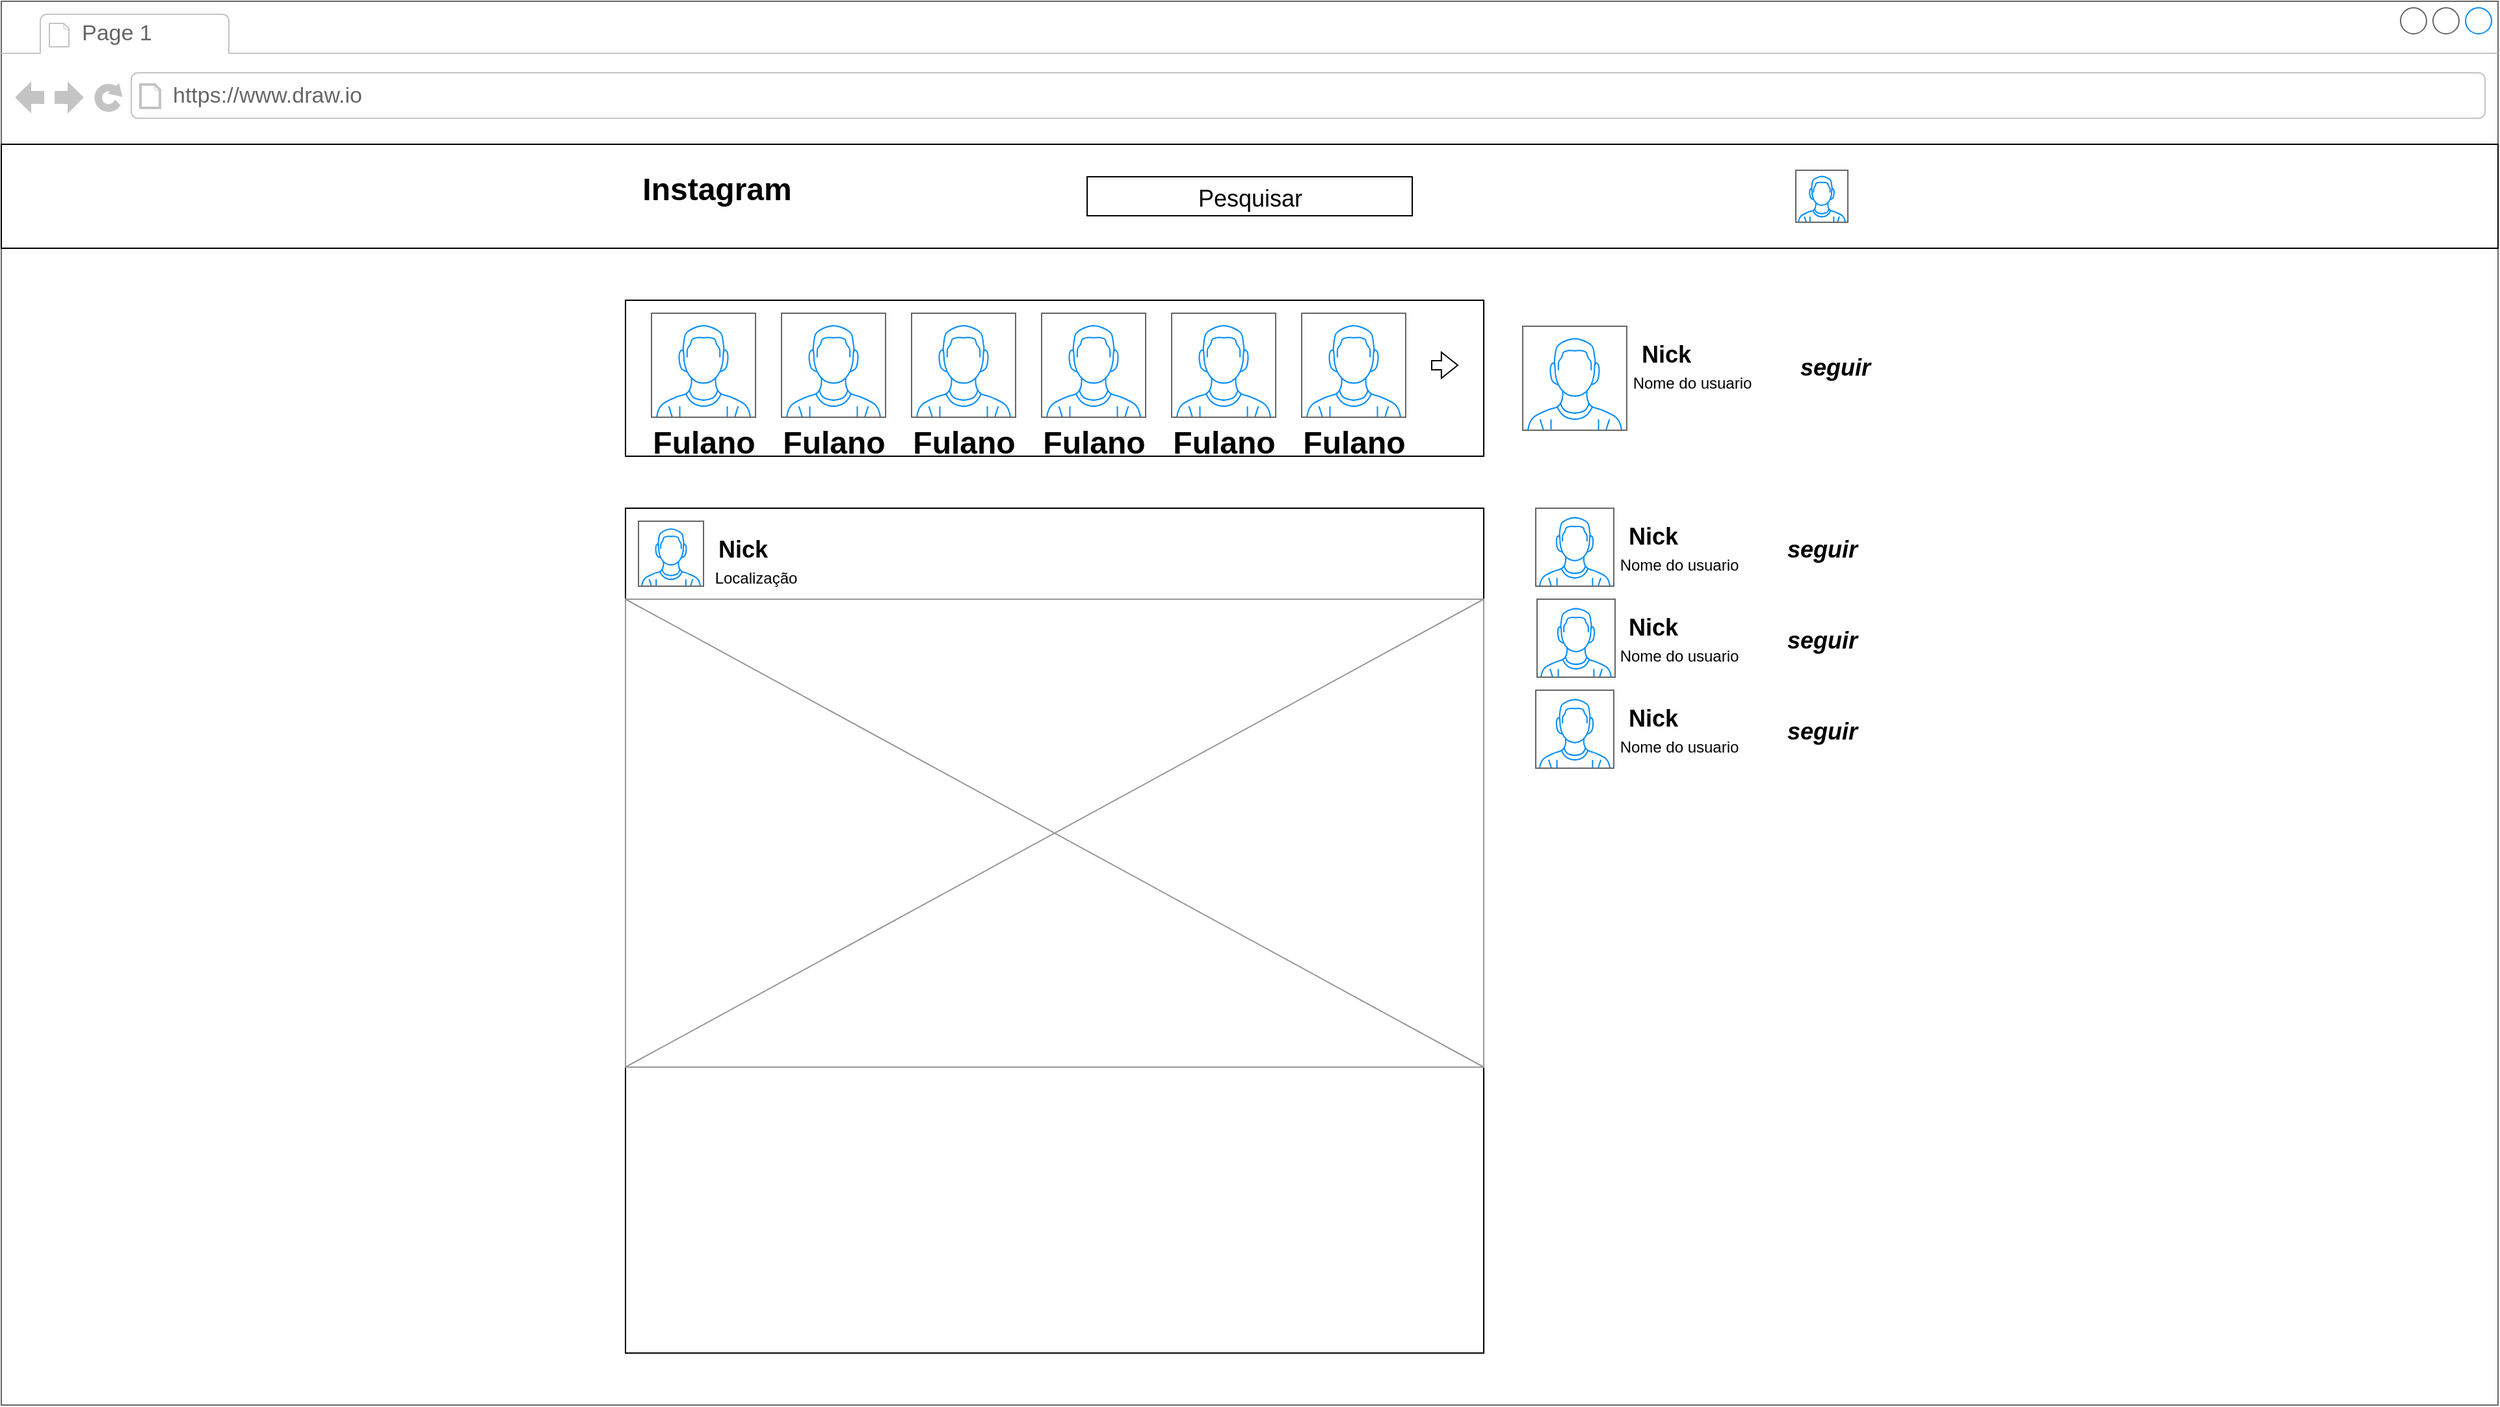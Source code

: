 <mxfile version="14.4.7" type="github">
  <diagram id="piDafpqhtRUU5qUU-vj8" name="Page-1">
    <mxGraphModel dx="2374" dy="1134" grid="1" gridSize="10" guides="1" tooltips="1" connect="1" arrows="1" fold="1" page="1" pageScale="1" pageWidth="827" pageHeight="1169" math="0" shadow="0">
      <root>
        <mxCell id="0" />
        <mxCell id="1" parent="0" />
        <mxCell id="4rWkRKcFM0BYtaD7CyUO-1" value="" style="strokeWidth=1;shadow=0;dashed=0;align=center;html=1;shape=mxgraph.mockup.containers.browserWindow;rSize=0;strokeColor=#666666;strokeColor2=#008cff;strokeColor3=#c4c4c4;mainText=,;recursiveResize=0;" vertex="1" parent="1">
          <mxGeometry width="1920" height="1080" as="geometry" />
        </mxCell>
        <mxCell id="4rWkRKcFM0BYtaD7CyUO-2" value="Page 1" style="strokeWidth=1;shadow=0;dashed=0;align=center;html=1;shape=mxgraph.mockup.containers.anchor;fontSize=17;fontColor=#666666;align=left;" vertex="1" parent="4rWkRKcFM0BYtaD7CyUO-1">
          <mxGeometry x="60" y="12" width="110" height="26" as="geometry" />
        </mxCell>
        <mxCell id="4rWkRKcFM0BYtaD7CyUO-3" value="https://www.draw.io" style="strokeWidth=1;shadow=0;dashed=0;align=center;html=1;shape=mxgraph.mockup.containers.anchor;rSize=0;fontSize=17;fontColor=#666666;align=left;" vertex="1" parent="4rWkRKcFM0BYtaD7CyUO-1">
          <mxGeometry x="130" y="60" width="250" height="26" as="geometry" />
        </mxCell>
        <mxCell id="4rWkRKcFM0BYtaD7CyUO-4" value="" style="rounded=0;whiteSpace=wrap;html=1;" vertex="1" parent="4rWkRKcFM0BYtaD7CyUO-1">
          <mxGeometry y="110" width="1920" height="80" as="geometry" />
        </mxCell>
        <mxCell id="4rWkRKcFM0BYtaD7CyUO-6" value="" style="rounded=0;whiteSpace=wrap;html=1;" vertex="1" parent="4rWkRKcFM0BYtaD7CyUO-1">
          <mxGeometry x="835" y="135" width="250" height="30" as="geometry" />
        </mxCell>
        <mxCell id="4rWkRKcFM0BYtaD7CyUO-8" value="Instagram" style="text;strokeColor=none;fillColor=none;html=1;fontSize=24;fontStyle=1;verticalAlign=middle;align=center;" vertex="1" parent="4rWkRKcFM0BYtaD7CyUO-1">
          <mxGeometry x="500" y="125" width="100" height="40" as="geometry" />
        </mxCell>
        <mxCell id="4rWkRKcFM0BYtaD7CyUO-9" value="" style="verticalLabelPosition=bottom;shadow=0;dashed=0;align=center;html=1;verticalAlign=top;strokeWidth=1;shape=mxgraph.mockup.containers.userMale;strokeColor=#666666;strokeColor2=#008cff;" vertex="1" parent="4rWkRKcFM0BYtaD7CyUO-1">
          <mxGeometry x="1380" y="130" width="40" height="40" as="geometry" />
        </mxCell>
        <mxCell id="4rWkRKcFM0BYtaD7CyUO-10" value="" style="rounded=0;whiteSpace=wrap;html=1;" vertex="1" parent="4rWkRKcFM0BYtaD7CyUO-1">
          <mxGeometry x="480" y="230" width="660" height="120" as="geometry" />
        </mxCell>
        <mxCell id="4rWkRKcFM0BYtaD7CyUO-11" value="" style="strokeWidth=1;shadow=0;dashed=0;align=center;html=1;shape=mxgraph.mockup.containers.browserWindow;rSize=0;strokeColor=#666666;strokeColor2=#008cff;strokeColor3=#c4c4c4;mainText=,;recursiveResize=0;" vertex="1" parent="4rWkRKcFM0BYtaD7CyUO-1">
          <mxGeometry width="1920" height="1080" as="geometry" />
        </mxCell>
        <mxCell id="4rWkRKcFM0BYtaD7CyUO-12" value="Page 1" style="strokeWidth=1;shadow=0;dashed=0;align=center;html=1;shape=mxgraph.mockup.containers.anchor;fontSize=17;fontColor=#666666;align=left;" vertex="1" parent="4rWkRKcFM0BYtaD7CyUO-11">
          <mxGeometry x="60" y="12" width="110" height="26" as="geometry" />
        </mxCell>
        <mxCell id="4rWkRKcFM0BYtaD7CyUO-13" value="https://www.draw.io" style="strokeWidth=1;shadow=0;dashed=0;align=center;html=1;shape=mxgraph.mockup.containers.anchor;rSize=0;fontSize=17;fontColor=#666666;align=left;" vertex="1" parent="4rWkRKcFM0BYtaD7CyUO-11">
          <mxGeometry x="130" y="60" width="250" height="26" as="geometry" />
        </mxCell>
        <mxCell id="4rWkRKcFM0BYtaD7CyUO-14" value="" style="rounded=0;whiteSpace=wrap;html=1;" vertex="1" parent="4rWkRKcFM0BYtaD7CyUO-11">
          <mxGeometry y="110" width="1920" height="80" as="geometry" />
        </mxCell>
        <mxCell id="4rWkRKcFM0BYtaD7CyUO-15" value="" style="rounded=0;whiteSpace=wrap;html=1;" vertex="1" parent="4rWkRKcFM0BYtaD7CyUO-11">
          <mxGeometry x="835" y="135" width="250" height="30" as="geometry" />
        </mxCell>
        <mxCell id="4rWkRKcFM0BYtaD7CyUO-16" value="Instagram" style="text;strokeColor=none;fillColor=none;html=1;fontSize=24;fontStyle=1;verticalAlign=middle;align=center;" vertex="1" parent="4rWkRKcFM0BYtaD7CyUO-11">
          <mxGeometry x="500" y="125" width="100" height="40" as="geometry" />
        </mxCell>
        <mxCell id="4rWkRKcFM0BYtaD7CyUO-17" value="" style="verticalLabelPosition=bottom;shadow=0;dashed=0;align=center;html=1;verticalAlign=top;strokeWidth=1;shape=mxgraph.mockup.containers.userMale;strokeColor=#666666;strokeColor2=#008cff;" vertex="1" parent="4rWkRKcFM0BYtaD7CyUO-11">
          <mxGeometry x="1380" y="130" width="40" height="40" as="geometry" />
        </mxCell>
        <mxCell id="4rWkRKcFM0BYtaD7CyUO-18" value="" style="rounded=0;whiteSpace=wrap;html=1;" vertex="1" parent="4rWkRKcFM0BYtaD7CyUO-11">
          <mxGeometry x="480" y="230" width="660" height="120" as="geometry" />
        </mxCell>
        <mxCell id="4rWkRKcFM0BYtaD7CyUO-19" value="" style="rounded=0;whiteSpace=wrap;html=1;" vertex="1" parent="4rWkRKcFM0BYtaD7CyUO-11">
          <mxGeometry x="480" y="390" width="660" height="650" as="geometry" />
        </mxCell>
        <mxCell id="4rWkRKcFM0BYtaD7CyUO-20" value="" style="verticalLabelPosition=bottom;shadow=0;dashed=0;align=center;html=1;verticalAlign=top;strokeWidth=1;shape=mxgraph.mockup.containers.userMale;strokeColor=#666666;strokeColor2=#008cff;" vertex="1" parent="4rWkRKcFM0BYtaD7CyUO-11">
          <mxGeometry x="1170" y="250" width="80" height="80" as="geometry" />
        </mxCell>
        <mxCell id="4rWkRKcFM0BYtaD7CyUO-21" value="" style="verticalLabelPosition=bottom;shadow=0;dashed=0;align=center;html=1;verticalAlign=top;strokeWidth=1;shape=mxgraph.mockup.containers.userMale;strokeColor=#666666;strokeColor2=#008cff;" vertex="1" parent="4rWkRKcFM0BYtaD7CyUO-11">
          <mxGeometry x="1180" y="390" width="60" height="60" as="geometry" />
        </mxCell>
        <mxCell id="4rWkRKcFM0BYtaD7CyUO-23" value="" style="verticalLabelPosition=bottom;shadow=0;dashed=0;align=center;html=1;verticalAlign=top;strokeWidth=1;shape=mxgraph.mockup.containers.userMale;strokeColor=#666666;strokeColor2=#008cff;" vertex="1" parent="4rWkRKcFM0BYtaD7CyUO-11">
          <mxGeometry x="1181" y="460" width="60" height="60" as="geometry" />
        </mxCell>
        <mxCell id="4rWkRKcFM0BYtaD7CyUO-22" value="" style="verticalLabelPosition=bottom;shadow=0;dashed=0;align=center;html=1;verticalAlign=top;strokeWidth=1;shape=mxgraph.mockup.containers.userMale;strokeColor=#666666;strokeColor2=#008cff;" vertex="1" parent="4rWkRKcFM0BYtaD7CyUO-11">
          <mxGeometry x="1180" y="530" width="60" height="60" as="geometry" />
        </mxCell>
        <mxCell id="4rWkRKcFM0BYtaD7CyUO-25" value="&lt;font style=&quot;font-size: 18px ; font-weight: normal&quot;&gt;Pesquisar&lt;/font&gt;" style="text;strokeColor=none;fillColor=none;html=1;fontSize=24;fontStyle=1;verticalAlign=middle;align=center;" vertex="1" parent="4rWkRKcFM0BYtaD7CyUO-11">
          <mxGeometry x="910" y="130" width="100" height="40" as="geometry" />
        </mxCell>
        <mxCell id="4rWkRKcFM0BYtaD7CyUO-26" value="" style="verticalLabelPosition=bottom;shadow=0;dashed=0;align=center;html=1;verticalAlign=top;strokeWidth=1;shape=mxgraph.mockup.containers.userMale;strokeColor=#666666;strokeColor2=#008cff;" vertex="1" parent="4rWkRKcFM0BYtaD7CyUO-11">
          <mxGeometry x="500" y="240" width="80" height="80" as="geometry" />
        </mxCell>
        <mxCell id="4rWkRKcFM0BYtaD7CyUO-27" value="" style="verticalLabelPosition=bottom;shadow=0;dashed=0;align=center;html=1;verticalAlign=top;strokeWidth=1;shape=mxgraph.mockup.containers.userMale;strokeColor=#666666;strokeColor2=#008cff;" vertex="1" parent="4rWkRKcFM0BYtaD7CyUO-11">
          <mxGeometry x="600" y="240" width="80" height="80" as="geometry" />
        </mxCell>
        <mxCell id="4rWkRKcFM0BYtaD7CyUO-28" value="" style="verticalLabelPosition=bottom;shadow=0;dashed=0;align=center;html=1;verticalAlign=top;strokeWidth=1;shape=mxgraph.mockup.containers.userMale;strokeColor=#666666;strokeColor2=#008cff;" vertex="1" parent="4rWkRKcFM0BYtaD7CyUO-11">
          <mxGeometry x="700" y="240" width="80" height="80" as="geometry" />
        </mxCell>
        <mxCell id="4rWkRKcFM0BYtaD7CyUO-30" value="" style="verticalLabelPosition=bottom;shadow=0;dashed=0;align=center;html=1;verticalAlign=top;strokeWidth=1;shape=mxgraph.mockup.containers.userMale;strokeColor=#666666;strokeColor2=#008cff;" vertex="1" parent="4rWkRKcFM0BYtaD7CyUO-11">
          <mxGeometry x="800" y="240" width="80" height="80" as="geometry" />
        </mxCell>
        <mxCell id="4rWkRKcFM0BYtaD7CyUO-29" value="" style="verticalLabelPosition=bottom;shadow=0;dashed=0;align=center;html=1;verticalAlign=top;strokeWidth=1;shape=mxgraph.mockup.containers.userMale;strokeColor=#666666;strokeColor2=#008cff;" vertex="1" parent="4rWkRKcFM0BYtaD7CyUO-11">
          <mxGeometry x="900" y="240" width="80" height="80" as="geometry" />
        </mxCell>
        <mxCell id="4rWkRKcFM0BYtaD7CyUO-31" value="" style="verticalLabelPosition=bottom;shadow=0;dashed=0;align=center;html=1;verticalAlign=top;strokeWidth=1;shape=mxgraph.mockup.containers.userMale;strokeColor=#666666;strokeColor2=#008cff;" vertex="1" parent="4rWkRKcFM0BYtaD7CyUO-11">
          <mxGeometry x="1000" y="240" width="80" height="80" as="geometry" />
        </mxCell>
        <mxCell id="4rWkRKcFM0BYtaD7CyUO-34" value="Fulano" style="text;strokeColor=none;fillColor=none;html=1;fontSize=24;fontStyle=1;verticalAlign=middle;align=center;" vertex="1" parent="4rWkRKcFM0BYtaD7CyUO-11">
          <mxGeometry x="490" y="320" width="100" height="40" as="geometry" />
        </mxCell>
        <mxCell id="4rWkRKcFM0BYtaD7CyUO-33" value="Fulano" style="text;strokeColor=none;fillColor=none;html=1;fontSize=24;fontStyle=1;verticalAlign=middle;align=center;" vertex="1" parent="4rWkRKcFM0BYtaD7CyUO-11">
          <mxGeometry x="590" y="320" width="100" height="40" as="geometry" />
        </mxCell>
        <mxCell id="4rWkRKcFM0BYtaD7CyUO-35" value="Fulano" style="text;strokeColor=none;fillColor=none;html=1;fontSize=24;fontStyle=1;verticalAlign=middle;align=center;" vertex="1" parent="4rWkRKcFM0BYtaD7CyUO-11">
          <mxGeometry x="690" y="320" width="100" height="40" as="geometry" />
        </mxCell>
        <mxCell id="4rWkRKcFM0BYtaD7CyUO-37" value="Fulano" style="text;strokeColor=none;fillColor=none;html=1;fontSize=24;fontStyle=1;verticalAlign=middle;align=center;" vertex="1" parent="4rWkRKcFM0BYtaD7CyUO-11">
          <mxGeometry x="790" y="320" width="100" height="40" as="geometry" />
        </mxCell>
        <mxCell id="4rWkRKcFM0BYtaD7CyUO-36" value="Fulano" style="text;strokeColor=none;fillColor=none;html=1;fontSize=24;fontStyle=1;verticalAlign=middle;align=center;" vertex="1" parent="4rWkRKcFM0BYtaD7CyUO-11">
          <mxGeometry x="890" y="320" width="100" height="40" as="geometry" />
        </mxCell>
        <mxCell id="4rWkRKcFM0BYtaD7CyUO-38" value="Fulano" style="text;strokeColor=none;fillColor=none;html=1;fontSize=24;fontStyle=1;verticalAlign=middle;align=center;" vertex="1" parent="4rWkRKcFM0BYtaD7CyUO-11">
          <mxGeometry x="990" y="320" width="100" height="40" as="geometry" />
        </mxCell>
        <mxCell id="4rWkRKcFM0BYtaD7CyUO-44" value="" style="shape=singleArrow;whiteSpace=wrap;html=1;arrowWidth=0.352;arrowSize=0.628;" vertex="1" parent="4rWkRKcFM0BYtaD7CyUO-11">
          <mxGeometry x="1100" y="270" width="20" height="20" as="geometry" />
        </mxCell>
        <mxCell id="4rWkRKcFM0BYtaD7CyUO-45" value="&lt;font style=&quot;font-size: 18px&quot;&gt;Nick&lt;/font&gt;" style="text;strokeColor=none;fillColor=none;html=1;fontSize=24;fontStyle=1;verticalAlign=middle;align=center;" vertex="1" parent="4rWkRKcFM0BYtaD7CyUO-11">
          <mxGeometry x="1230" y="250" width="100" height="40" as="geometry" />
        </mxCell>
        <mxCell id="4rWkRKcFM0BYtaD7CyUO-46" value="&lt;span style=&quot;font-weight: 400&quot;&gt;&lt;font style=&quot;font-size: 12px&quot;&gt;Nome do usuario&lt;/font&gt;&lt;/span&gt;" style="text;strokeColor=none;fillColor=none;html=1;fontSize=24;fontStyle=1;verticalAlign=middle;align=center;" vertex="1" parent="4rWkRKcFM0BYtaD7CyUO-11">
          <mxGeometry x="1250" y="270" width="100" height="40" as="geometry" />
        </mxCell>
        <mxCell id="4rWkRKcFM0BYtaD7CyUO-47" value="&lt;font style=&quot;font-size: 18px&quot;&gt;&lt;i&gt;seguir&lt;/i&gt;&lt;/font&gt;" style="text;strokeColor=none;fillColor=none;html=1;fontSize=24;fontStyle=1;verticalAlign=middle;align=center;" vertex="1" parent="4rWkRKcFM0BYtaD7CyUO-11">
          <mxGeometry x="1360" y="260" width="100" height="40" as="geometry" />
        </mxCell>
        <mxCell id="4rWkRKcFM0BYtaD7CyUO-48" value="&lt;font style=&quot;font-size: 18px&quot;&gt;Nick&lt;/font&gt;" style="text;strokeColor=none;fillColor=none;html=1;fontSize=24;fontStyle=1;verticalAlign=middle;align=center;" vertex="1" parent="4rWkRKcFM0BYtaD7CyUO-11">
          <mxGeometry x="1220" y="390" width="100" height="40" as="geometry" />
        </mxCell>
        <mxCell id="4rWkRKcFM0BYtaD7CyUO-49" value="&lt;span style=&quot;font-weight: 400&quot;&gt;&lt;font style=&quot;font-size: 12px&quot;&gt;Nome do usuario&lt;/font&gt;&lt;/span&gt;" style="text;strokeColor=none;fillColor=none;html=1;fontSize=24;fontStyle=1;verticalAlign=middle;align=center;" vertex="1" parent="4rWkRKcFM0BYtaD7CyUO-11">
          <mxGeometry x="1240" y="410" width="100" height="40" as="geometry" />
        </mxCell>
        <mxCell id="4rWkRKcFM0BYtaD7CyUO-50" value="&lt;font style=&quot;font-size: 18px&quot;&gt;&lt;i&gt;seguir&lt;/i&gt;&lt;/font&gt;" style="text;strokeColor=none;fillColor=none;html=1;fontSize=24;fontStyle=1;verticalAlign=middle;align=center;" vertex="1" parent="4rWkRKcFM0BYtaD7CyUO-11">
          <mxGeometry x="1350" y="400" width="100" height="40" as="geometry" />
        </mxCell>
        <mxCell id="4rWkRKcFM0BYtaD7CyUO-51" value="&lt;font style=&quot;font-size: 18px&quot;&gt;Nick&lt;/font&gt;" style="text;strokeColor=none;fillColor=none;html=1;fontSize=24;fontStyle=1;verticalAlign=middle;align=center;" vertex="1" parent="4rWkRKcFM0BYtaD7CyUO-11">
          <mxGeometry x="1220" y="460" width="100" height="40" as="geometry" />
        </mxCell>
        <mxCell id="4rWkRKcFM0BYtaD7CyUO-52" value="&lt;span style=&quot;font-weight: 400&quot;&gt;&lt;font style=&quot;font-size: 12px&quot;&gt;Nome do usuario&lt;/font&gt;&lt;/span&gt;" style="text;strokeColor=none;fillColor=none;html=1;fontSize=24;fontStyle=1;verticalAlign=middle;align=center;" vertex="1" parent="4rWkRKcFM0BYtaD7CyUO-11">
          <mxGeometry x="1240" y="480" width="100" height="40" as="geometry" />
        </mxCell>
        <mxCell id="4rWkRKcFM0BYtaD7CyUO-53" value="&lt;font style=&quot;font-size: 18px&quot;&gt;&lt;i&gt;seguir&lt;/i&gt;&lt;/font&gt;" style="text;strokeColor=none;fillColor=none;html=1;fontSize=24;fontStyle=1;verticalAlign=middle;align=center;" vertex="1" parent="4rWkRKcFM0BYtaD7CyUO-11">
          <mxGeometry x="1350" y="470" width="100" height="40" as="geometry" />
        </mxCell>
        <mxCell id="4rWkRKcFM0BYtaD7CyUO-54" value="&lt;font style=&quot;font-size: 18px&quot;&gt;Nick&lt;/font&gt;" style="text;strokeColor=none;fillColor=none;html=1;fontSize=24;fontStyle=1;verticalAlign=middle;align=center;" vertex="1" parent="4rWkRKcFM0BYtaD7CyUO-11">
          <mxGeometry x="1220" y="530" width="100" height="40" as="geometry" />
        </mxCell>
        <mxCell id="4rWkRKcFM0BYtaD7CyUO-55" value="&lt;span style=&quot;font-weight: 400&quot;&gt;&lt;font style=&quot;font-size: 12px&quot;&gt;Nome do usuario&lt;/font&gt;&lt;/span&gt;" style="text;strokeColor=none;fillColor=none;html=1;fontSize=24;fontStyle=1;verticalAlign=middle;align=center;" vertex="1" parent="4rWkRKcFM0BYtaD7CyUO-11">
          <mxGeometry x="1240" y="550" width="100" height="40" as="geometry" />
        </mxCell>
        <mxCell id="4rWkRKcFM0BYtaD7CyUO-56" value="&lt;font style=&quot;font-size: 18px&quot;&gt;&lt;i&gt;seguir&lt;/i&gt;&lt;/font&gt;" style="text;strokeColor=none;fillColor=none;html=1;fontSize=24;fontStyle=1;verticalAlign=middle;align=center;" vertex="1" parent="4rWkRKcFM0BYtaD7CyUO-11">
          <mxGeometry x="1350" y="540" width="100" height="40" as="geometry" />
        </mxCell>
        <mxCell id="4rWkRKcFM0BYtaD7CyUO-57" value="" style="verticalLabelPosition=bottom;shadow=0;dashed=0;align=center;html=1;verticalAlign=top;strokeWidth=1;shape=mxgraph.mockup.graphics.simpleIcon;strokeColor=#999999;" vertex="1" parent="4rWkRKcFM0BYtaD7CyUO-11">
          <mxGeometry x="480" y="460" width="660" height="360" as="geometry" />
        </mxCell>
        <mxCell id="4rWkRKcFM0BYtaD7CyUO-58" value="" style="verticalLabelPosition=bottom;shadow=0;dashed=0;align=center;html=1;verticalAlign=top;strokeWidth=1;shape=mxgraph.mockup.containers.userMale;strokeColor=#666666;strokeColor2=#008cff;" vertex="1" parent="4rWkRKcFM0BYtaD7CyUO-11">
          <mxGeometry x="490" y="400" width="50" height="50" as="geometry" />
        </mxCell>
        <mxCell id="4rWkRKcFM0BYtaD7CyUO-59" value="&lt;font style=&quot;font-size: 18px&quot;&gt;Nick&lt;/font&gt;" style="text;strokeColor=none;fillColor=none;html=1;fontSize=24;fontStyle=1;verticalAlign=middle;align=center;" vertex="1" parent="4rWkRKcFM0BYtaD7CyUO-11">
          <mxGeometry x="520" y="400" width="100" height="40" as="geometry" />
        </mxCell>
        <mxCell id="4rWkRKcFM0BYtaD7CyUO-60" value="&lt;span style=&quot;font-weight: 400&quot;&gt;&lt;font style=&quot;font-size: 12px&quot;&gt;Localização&lt;/font&gt;&lt;/span&gt;" style="text;strokeColor=none;fillColor=none;html=1;fontSize=24;fontStyle=1;verticalAlign=middle;align=center;" vertex="1" parent="4rWkRKcFM0BYtaD7CyUO-11">
          <mxGeometry x="530" y="420" width="100" height="40" as="geometry" />
        </mxCell>
      </root>
    </mxGraphModel>
  </diagram>
</mxfile>
